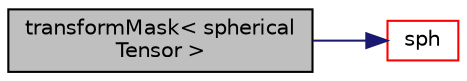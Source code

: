 digraph "transformMask&lt; sphericalTensor &gt;"
{
  bgcolor="transparent";
  edge [fontname="Helvetica",fontsize="10",labelfontname="Helvetica",labelfontsize="10"];
  node [fontname="Helvetica",fontsize="10",shape=record];
  rankdir="LR";
  Node142031 [label="transformMask\< spherical\lTensor \>",height=0.2,width=0.4,color="black", fillcolor="grey75", style="filled", fontcolor="black"];
  Node142031 -> Node142032 [color="midnightblue",fontsize="10",style="solid",fontname="Helvetica"];
  Node142032 [label="sph",height=0.2,width=0.4,color="red",URL="$a21851.html#a4c231344f4746c48a3607f02e46a1a37",tooltip="Return the spherical part of a diagonal tensor. "];
}
